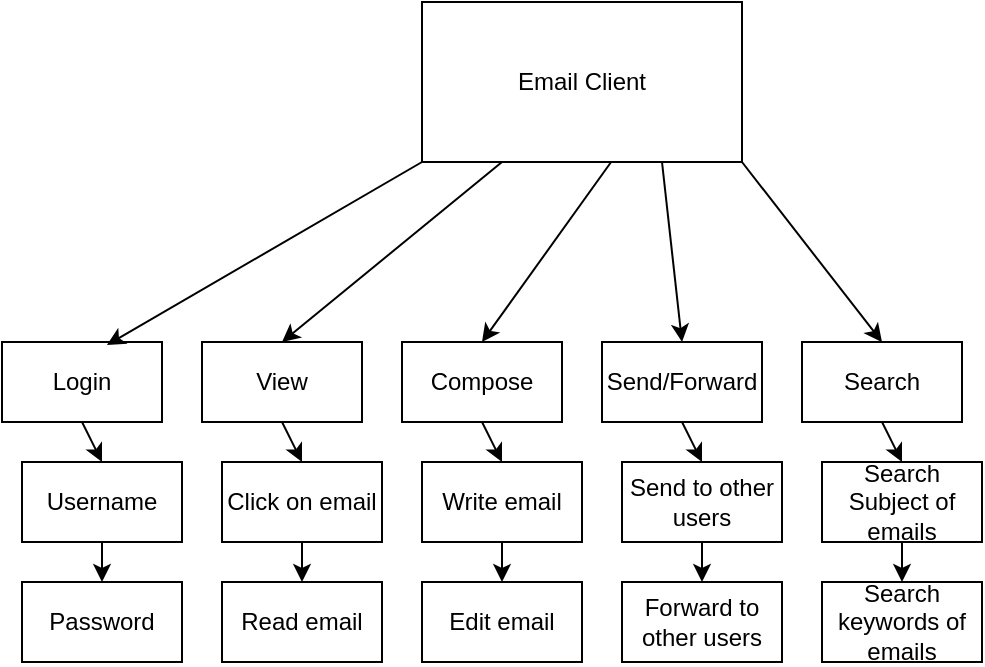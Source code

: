 <mxfile version="12.9.3" type="device"><diagram id="9IreflQkrePhuplxaiMN" name="Page-1"><mxGraphModel dx="1002" dy="683" grid="1" gridSize="10" guides="1" tooltips="1" connect="1" arrows="1" fold="1" page="1" pageScale="1" pageWidth="850" pageHeight="1100" math="0" shadow="0"><root><mxCell id="0"/><mxCell id="1" parent="0"/><mxCell id="jie7WEq-mAKYPXCSQNNb-1" value="Email Client" style="rounded=0;whiteSpace=wrap;html=1;" vertex="1" parent="1"><mxGeometry x="360" y="70" width="160" height="80" as="geometry"/></mxCell><mxCell id="jie7WEq-mAKYPXCSQNNb-2" value="View" style="rounded=0;whiteSpace=wrap;html=1;" vertex="1" parent="1"><mxGeometry x="250" y="240" width="80" height="40" as="geometry"/></mxCell><mxCell id="jie7WEq-mAKYPXCSQNNb-3" value="Login" style="rounded=0;whiteSpace=wrap;html=1;" vertex="1" parent="1"><mxGeometry x="150" y="240" width="80" height="40" as="geometry"/></mxCell><mxCell id="jie7WEq-mAKYPXCSQNNb-4" value="Compose" style="rounded=0;whiteSpace=wrap;html=1;" vertex="1" parent="1"><mxGeometry x="350" y="240" width="80" height="40" as="geometry"/></mxCell><mxCell id="jie7WEq-mAKYPXCSQNNb-6" value="Send/Forward" style="rounded=0;whiteSpace=wrap;html=1;" vertex="1" parent="1"><mxGeometry x="450" y="240" width="80" height="40" as="geometry"/></mxCell><mxCell id="jie7WEq-mAKYPXCSQNNb-9" value="Search" style="rounded=0;whiteSpace=wrap;html=1;" vertex="1" parent="1"><mxGeometry x="550" y="240" width="80" height="40" as="geometry"/></mxCell><mxCell id="jie7WEq-mAKYPXCSQNNb-10" value="Username" style="rounded=0;whiteSpace=wrap;html=1;" vertex="1" parent="1"><mxGeometry x="160" y="300" width="80" height="40" as="geometry"/></mxCell><mxCell id="jie7WEq-mAKYPXCSQNNb-11" value="Password" style="rounded=0;whiteSpace=wrap;html=1;" vertex="1" parent="1"><mxGeometry x="160" y="360" width="80" height="40" as="geometry"/></mxCell><mxCell id="jie7WEq-mAKYPXCSQNNb-14" value="Click on email" style="rounded=0;whiteSpace=wrap;html=1;" vertex="1" parent="1"><mxGeometry x="260" y="300" width="80" height="40" as="geometry"/></mxCell><mxCell id="jie7WEq-mAKYPXCSQNNb-15" value="Read email" style="rounded=0;whiteSpace=wrap;html=1;" vertex="1" parent="1"><mxGeometry x="260" y="360" width="80" height="40" as="geometry"/></mxCell><mxCell id="jie7WEq-mAKYPXCSQNNb-16" value="Write email" style="rounded=0;whiteSpace=wrap;html=1;" vertex="1" parent="1"><mxGeometry x="360" y="300" width="80" height="40" as="geometry"/></mxCell><mxCell id="jie7WEq-mAKYPXCSQNNb-17" value="Edit email" style="rounded=0;whiteSpace=wrap;html=1;" vertex="1" parent="1"><mxGeometry x="360" y="360" width="80" height="40" as="geometry"/></mxCell><mxCell id="jie7WEq-mAKYPXCSQNNb-18" value="Send to other users" style="rounded=0;whiteSpace=wrap;html=1;" vertex="1" parent="1"><mxGeometry x="460" y="300" width="80" height="40" as="geometry"/></mxCell><mxCell id="jie7WEq-mAKYPXCSQNNb-19" value="Forward to other users" style="rounded=0;whiteSpace=wrap;html=1;" vertex="1" parent="1"><mxGeometry x="460" y="360" width="80" height="40" as="geometry"/></mxCell><mxCell id="jie7WEq-mAKYPXCSQNNb-21" value="Search Subject of emails" style="rounded=0;whiteSpace=wrap;html=1;" vertex="1" parent="1"><mxGeometry x="560" y="300" width="80" height="40" as="geometry"/></mxCell><mxCell id="jie7WEq-mAKYPXCSQNNb-22" value="Search keywords of emails" style="rounded=0;whiteSpace=wrap;html=1;" vertex="1" parent="1"><mxGeometry x="560" y="360" width="80" height="40" as="geometry"/></mxCell><mxCell id="jie7WEq-mAKYPXCSQNNb-24" value="" style="endArrow=classic;html=1;exitX=0;exitY=1;exitDx=0;exitDy=0;entryX=0.656;entryY=0.038;entryDx=0;entryDy=0;entryPerimeter=0;" edge="1" parent="1" source="jie7WEq-mAKYPXCSQNNb-1" target="jie7WEq-mAKYPXCSQNNb-3"><mxGeometry width="50" height="50" relative="1" as="geometry"><mxPoint x="400" y="350" as="sourcePoint"/><mxPoint x="450" y="300" as="targetPoint"/></mxGeometry></mxCell><mxCell id="jie7WEq-mAKYPXCSQNNb-25" value="" style="endArrow=classic;html=1;exitX=0.25;exitY=1;exitDx=0;exitDy=0;entryX=0.5;entryY=0;entryDx=0;entryDy=0;" edge="1" parent="1" source="jie7WEq-mAKYPXCSQNNb-1" target="jie7WEq-mAKYPXCSQNNb-2"><mxGeometry width="50" height="50" relative="1" as="geometry"><mxPoint x="440.08" y="161.04" as="sourcePoint"/><mxPoint x="212.48" y="251.52" as="targetPoint"/></mxGeometry></mxCell><mxCell id="jie7WEq-mAKYPXCSQNNb-26" value="" style="endArrow=classic;html=1;exitX=0.591;exitY=1;exitDx=0;exitDy=0;exitPerimeter=0;entryX=0.5;entryY=0;entryDx=0;entryDy=0;" edge="1" parent="1" source="jie7WEq-mAKYPXCSQNNb-1" target="jie7WEq-mAKYPXCSQNNb-4"><mxGeometry width="50" height="50" relative="1" as="geometry"><mxPoint x="450.08" y="171.04" as="sourcePoint"/><mxPoint x="222.48" y="261.52" as="targetPoint"/></mxGeometry></mxCell><mxCell id="jie7WEq-mAKYPXCSQNNb-27" value="" style="endArrow=classic;html=1;exitX=0.75;exitY=1;exitDx=0;exitDy=0;entryX=0.5;entryY=0;entryDx=0;entryDy=0;" edge="1" parent="1" source="jie7WEq-mAKYPXCSQNNb-1" target="jie7WEq-mAKYPXCSQNNb-6"><mxGeometry width="50" height="50" relative="1" as="geometry"><mxPoint x="460.08" y="181.04" as="sourcePoint"/><mxPoint x="232.48" y="271.52" as="targetPoint"/></mxGeometry></mxCell><mxCell id="jie7WEq-mAKYPXCSQNNb-28" value="" style="endArrow=classic;html=1;exitX=1;exitY=1;exitDx=0;exitDy=0;entryX=0.5;entryY=0;entryDx=0;entryDy=0;" edge="1" parent="1" source="jie7WEq-mAKYPXCSQNNb-1" target="jie7WEq-mAKYPXCSQNNb-9"><mxGeometry width="50" height="50" relative="1" as="geometry"><mxPoint x="470.08" y="191.04" as="sourcePoint"/><mxPoint x="242.48" y="281.52" as="targetPoint"/></mxGeometry></mxCell><mxCell id="jie7WEq-mAKYPXCSQNNb-29" value="" style="endArrow=classic;html=1;exitX=0.5;exitY=1;exitDx=0;exitDy=0;entryX=0.5;entryY=0;entryDx=0;entryDy=0;" edge="1" parent="1" source="jie7WEq-mAKYPXCSQNNb-3" target="jie7WEq-mAKYPXCSQNNb-10"><mxGeometry width="50" height="50" relative="1" as="geometry"><mxPoint x="400" y="350" as="sourcePoint"/><mxPoint x="450" y="300" as="targetPoint"/></mxGeometry></mxCell><mxCell id="jie7WEq-mAKYPXCSQNNb-30" value="" style="endArrow=classic;html=1;exitX=0.5;exitY=1;exitDx=0;exitDy=0;entryX=0.5;entryY=0;entryDx=0;entryDy=0;" edge="1" parent="1" source="jie7WEq-mAKYPXCSQNNb-10" target="jie7WEq-mAKYPXCSQNNb-11"><mxGeometry width="50" height="50" relative="1" as="geometry"><mxPoint x="200" y="290" as="sourcePoint"/><mxPoint x="210" y="310" as="targetPoint"/></mxGeometry></mxCell><mxCell id="jie7WEq-mAKYPXCSQNNb-31" value="" style="endArrow=classic;html=1;exitX=0.5;exitY=1;exitDx=0;exitDy=0;entryX=0.5;entryY=0;entryDx=0;entryDy=0;" edge="1" parent="1" source="jie7WEq-mAKYPXCSQNNb-2" target="jie7WEq-mAKYPXCSQNNb-14"><mxGeometry width="50" height="50" relative="1" as="geometry"><mxPoint x="210" y="300" as="sourcePoint"/><mxPoint x="220" y="320" as="targetPoint"/></mxGeometry></mxCell><mxCell id="jie7WEq-mAKYPXCSQNNb-32" value="" style="endArrow=classic;html=1;exitX=0.5;exitY=1;exitDx=0;exitDy=0;entryX=0.5;entryY=0;entryDx=0;entryDy=0;" edge="1" parent="1" source="jie7WEq-mAKYPXCSQNNb-4" target="jie7WEq-mAKYPXCSQNNb-16"><mxGeometry width="50" height="50" relative="1" as="geometry"><mxPoint x="220" y="310" as="sourcePoint"/><mxPoint x="230" y="330" as="targetPoint"/></mxGeometry></mxCell><mxCell id="jie7WEq-mAKYPXCSQNNb-33" value="" style="endArrow=classic;html=1;exitX=0.5;exitY=1;exitDx=0;exitDy=0;entryX=0.5;entryY=0;entryDx=0;entryDy=0;" edge="1" parent="1" source="jie7WEq-mAKYPXCSQNNb-6" target="jie7WEq-mAKYPXCSQNNb-18"><mxGeometry width="50" height="50" relative="1" as="geometry"><mxPoint x="230" y="320" as="sourcePoint"/><mxPoint x="240" y="340" as="targetPoint"/></mxGeometry></mxCell><mxCell id="jie7WEq-mAKYPXCSQNNb-34" value="" style="endArrow=classic;html=1;exitX=0.5;exitY=1;exitDx=0;exitDy=0;entryX=0.5;entryY=0;entryDx=0;entryDy=0;" edge="1" parent="1" source="jie7WEq-mAKYPXCSQNNb-9" target="jie7WEq-mAKYPXCSQNNb-21"><mxGeometry width="50" height="50" relative="1" as="geometry"><mxPoint x="240" y="330" as="sourcePoint"/><mxPoint x="250" y="350" as="targetPoint"/></mxGeometry></mxCell><mxCell id="jie7WEq-mAKYPXCSQNNb-35" value="" style="endArrow=classic;html=1;exitX=0.5;exitY=1;exitDx=0;exitDy=0;entryX=0.5;entryY=0;entryDx=0;entryDy=0;" edge="1" parent="1" source="jie7WEq-mAKYPXCSQNNb-14" target="jie7WEq-mAKYPXCSQNNb-15"><mxGeometry width="50" height="50" relative="1" as="geometry"><mxPoint x="250" y="340" as="sourcePoint"/><mxPoint x="260" y="360" as="targetPoint"/></mxGeometry></mxCell><mxCell id="jie7WEq-mAKYPXCSQNNb-36" value="" style="endArrow=classic;html=1;exitX=0.5;exitY=1;exitDx=0;exitDy=0;" edge="1" parent="1" source="jie7WEq-mAKYPXCSQNNb-16" target="jie7WEq-mAKYPXCSQNNb-17"><mxGeometry width="50" height="50" relative="1" as="geometry"><mxPoint x="260" y="350" as="sourcePoint"/><mxPoint x="270" y="370" as="targetPoint"/></mxGeometry></mxCell><mxCell id="jie7WEq-mAKYPXCSQNNb-37" value="" style="endArrow=classic;html=1;exitX=0.5;exitY=1;exitDx=0;exitDy=0;entryX=0.5;entryY=0;entryDx=0;entryDy=0;" edge="1" parent="1" source="jie7WEq-mAKYPXCSQNNb-18" target="jie7WEq-mAKYPXCSQNNb-19"><mxGeometry width="50" height="50" relative="1" as="geometry"><mxPoint x="270" y="360" as="sourcePoint"/><mxPoint x="280" y="380" as="targetPoint"/></mxGeometry></mxCell><mxCell id="jie7WEq-mAKYPXCSQNNb-38" value="" style="endArrow=classic;html=1;exitX=0.5;exitY=1;exitDx=0;exitDy=0;entryX=0.5;entryY=0;entryDx=0;entryDy=0;" edge="1" parent="1" source="jie7WEq-mAKYPXCSQNNb-21" target="jie7WEq-mAKYPXCSQNNb-22"><mxGeometry width="50" height="50" relative="1" as="geometry"><mxPoint x="280" y="370" as="sourcePoint"/><mxPoint x="290" y="390" as="targetPoint"/></mxGeometry></mxCell></root></mxGraphModel></diagram></mxfile>